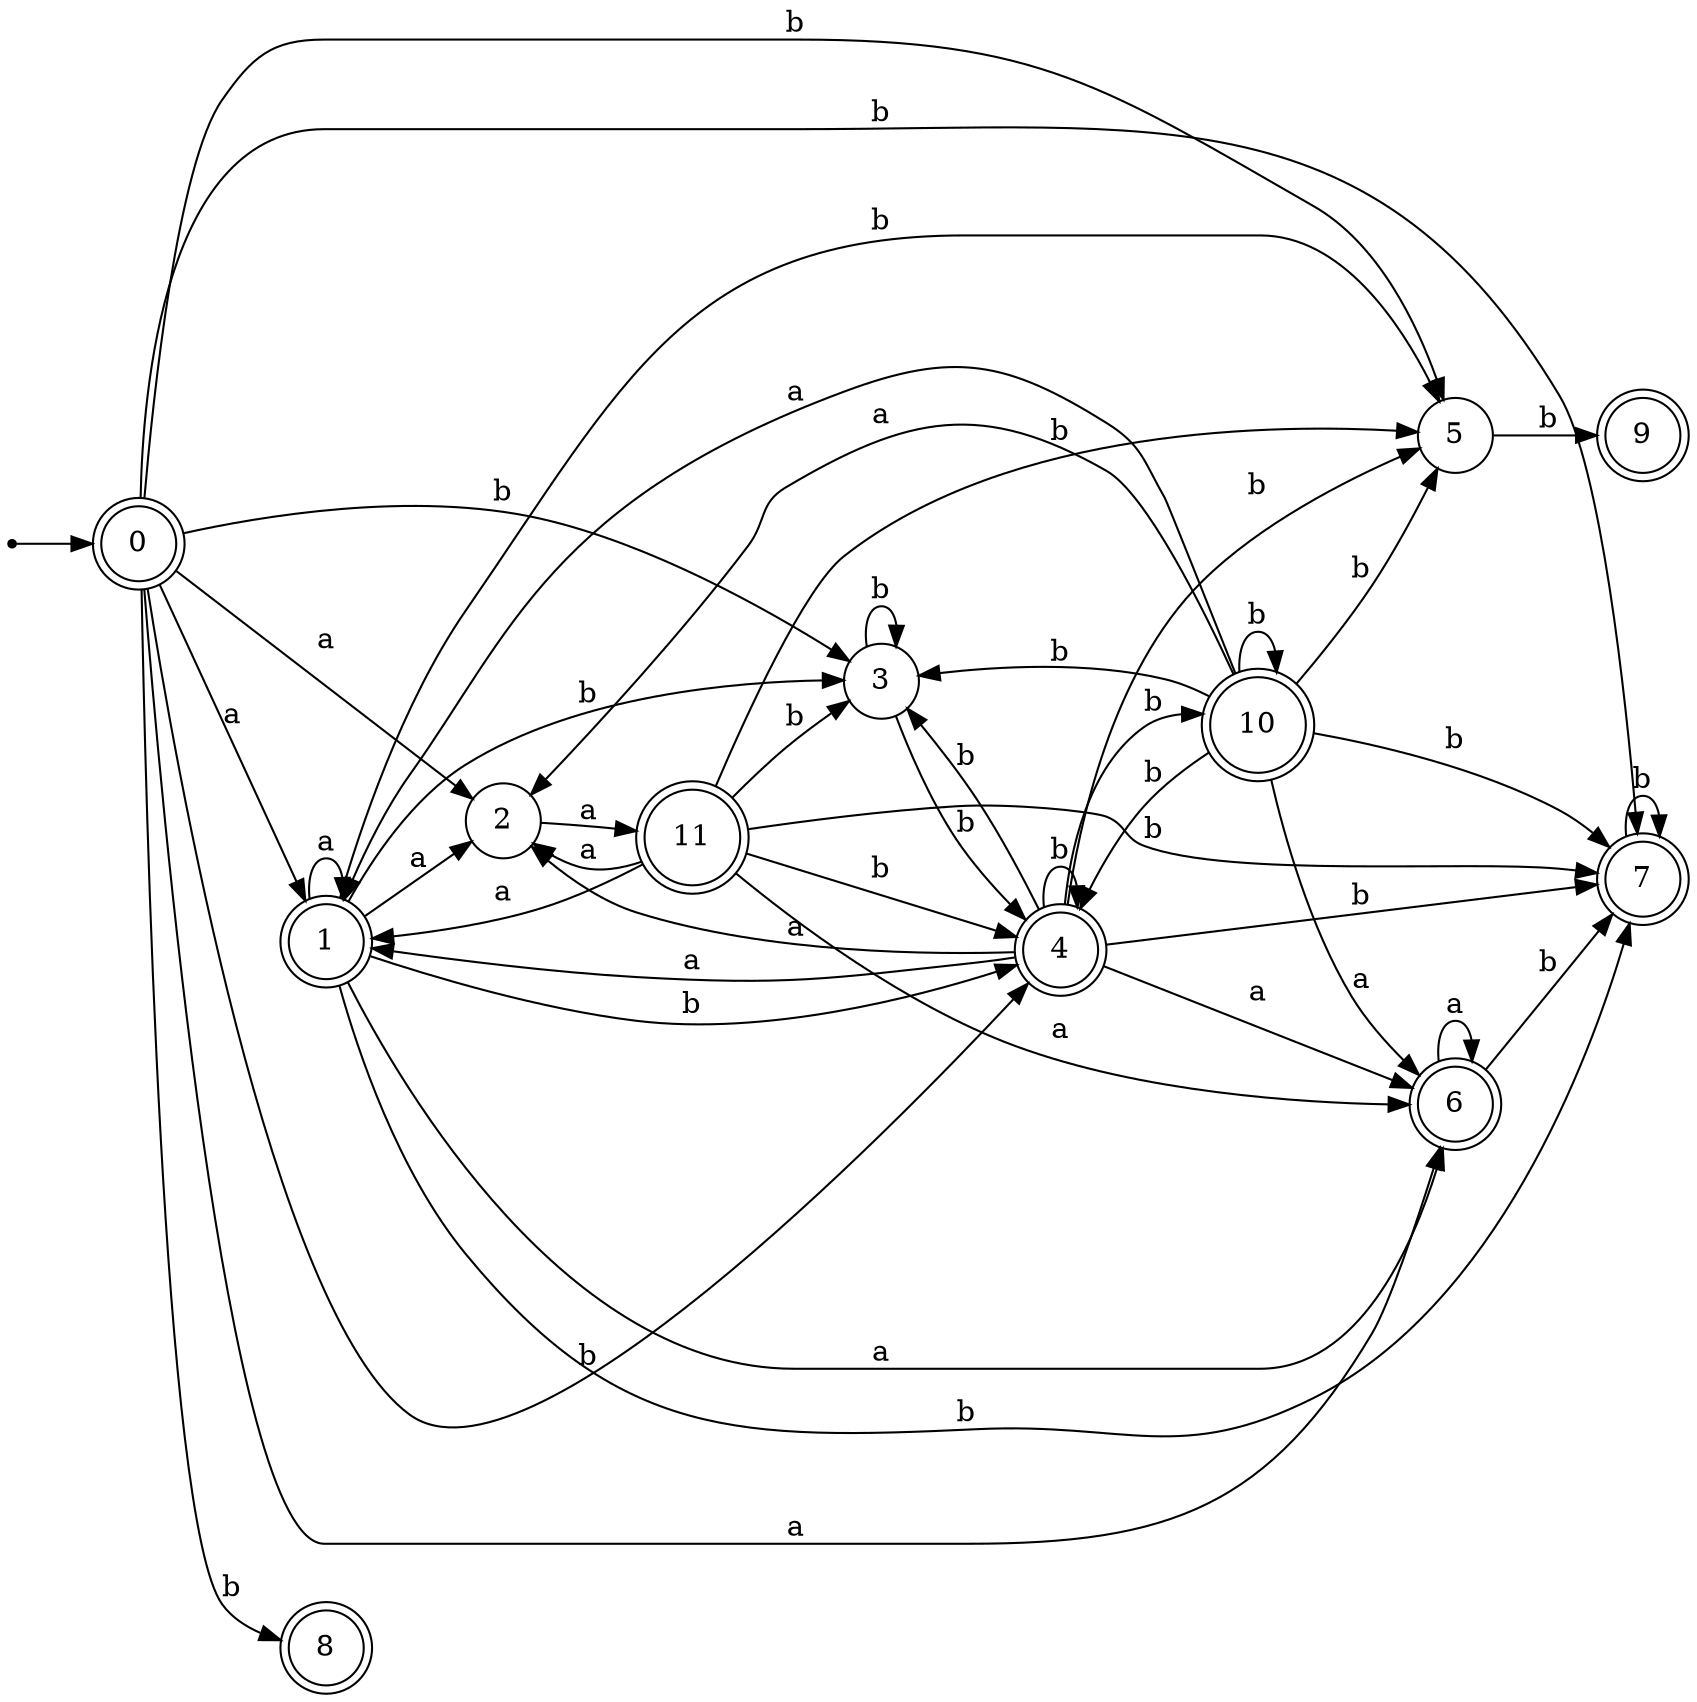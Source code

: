 digraph finite_state_machine {
rankdir=LR;
size="20,20";
node [shape = point]; "dummy0"
node [shape = doublecircle]; "0";"dummy0" -> "0";
node [shape = doublecircle]; "1";node [shape = circle]; "2";
node [shape = circle]; "3";
node [shape = doublecircle]; "4";node [shape = circle]; "5";
node [shape = doublecircle]; "6";node [shape = doublecircle]; "7";node [shape = doublecircle]; "8";node [shape = doublecircle]; "9";node [shape = doublecircle]; "10";node [shape = doublecircle]; "11";"0" -> "1" [label = "a"];
 "0" -> "2" [label = "a"];
 "0" -> "6" [label = "a"];
 "0" -> "3" [label = "b"];
 "0" -> "4" [label = "b"];
 "0" -> "5" [label = "b"];
 "0" -> "7" [label = "b"];
 "0" -> "8" [label = "b"];
 "7" -> "7" [label = "b"];
 "6" -> "6" [label = "a"];
 "6" -> "7" [label = "b"];
 "5" -> "9" [label = "b"];
 "4" -> "3" [label = "b"];
 "4" -> "4" [label = "b"];
 "4" -> "5" [label = "b"];
 "4" -> "7" [label = "b"];
 "4" -> "10" [label = "b"];
 "4" -> "1" [label = "a"];
 "4" -> "2" [label = "a"];
 "4" -> "6" [label = "a"];
 "10" -> "3" [label = "b"];
 "10" -> "4" [label = "b"];
 "10" -> "5" [label = "b"];
 "10" -> "7" [label = "b"];
 "10" -> "10" [label = "b"];
 "10" -> "1" [label = "a"];
 "10" -> "2" [label = "a"];
 "10" -> "6" [label = "a"];
 "3" -> "3" [label = "b"];
 "3" -> "4" [label = "b"];
 "2" -> "11" [label = "a"];
 "11" -> "1" [label = "a"];
 "11" -> "2" [label = "a"];
 "11" -> "6" [label = "a"];
 "11" -> "3" [label = "b"];
 "11" -> "4" [label = "b"];
 "11" -> "5" [label = "b"];
 "11" -> "7" [label = "b"];
 "1" -> "1" [label = "a"];
 "1" -> "2" [label = "a"];
 "1" -> "6" [label = "a"];
 "1" -> "3" [label = "b"];
 "1" -> "4" [label = "b"];
 "1" -> "5" [label = "b"];
 "1" -> "7" [label = "b"];
 }
